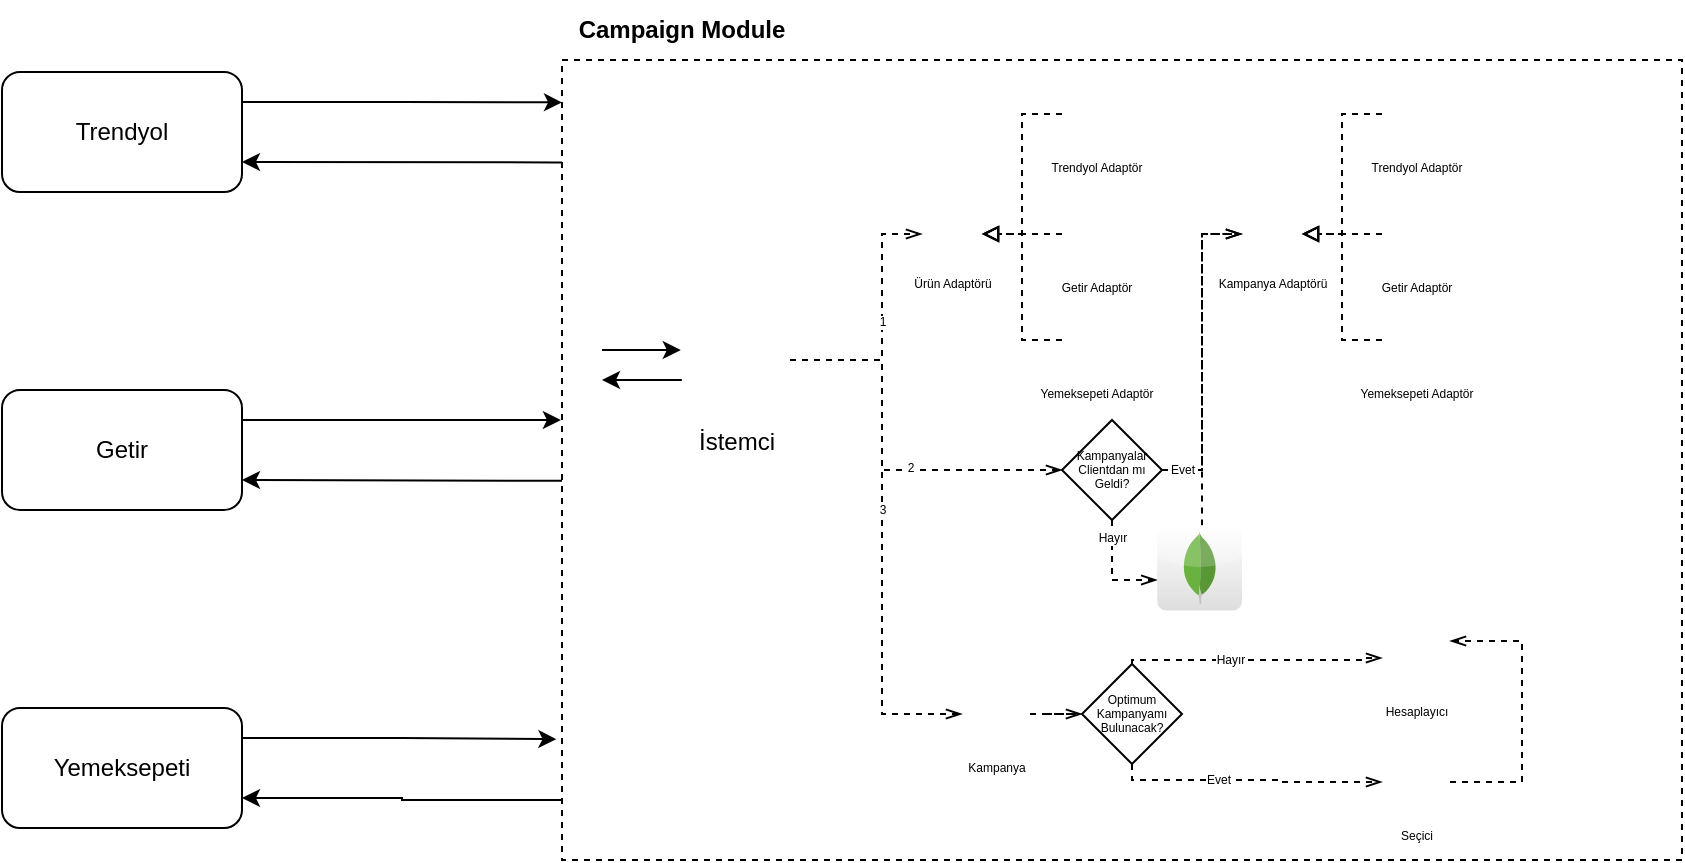 <mxfile version="20.0.1" type="device"><diagram id="WdmaoUK-WuJs6z9BiSdF" name="Page-1"><mxGraphModel dx="813" dy="458" grid="1" gridSize="10" guides="1" tooltips="1" connect="1" arrows="1" fold="1" page="1" pageScale="1" pageWidth="827" pageHeight="1169" math="0" shadow="0"><root><mxCell id="0"/><mxCell id="1" parent="0"/><mxCell id="cWXtD3_8rzI55nrgn0TO-7" style="edgeStyle=orthogonalEdgeStyle;rounded=0;orthogonalLoop=1;jettySize=auto;html=1;exitX=1;exitY=0.25;exitDx=0;exitDy=0;entryX=0;entryY=0.053;entryDx=0;entryDy=0;entryPerimeter=0;" edge="1" parent="1" source="cWXtD3_8rzI55nrgn0TO-1" target="cWXtD3_8rzI55nrgn0TO-4"><mxGeometry relative="1" as="geometry"/></mxCell><mxCell id="cWXtD3_8rzI55nrgn0TO-1" value="Trendyol" style="rounded=1;whiteSpace=wrap;html=1;" vertex="1" parent="1"><mxGeometry x="160" y="166" width="120" height="60" as="geometry"/></mxCell><mxCell id="cWXtD3_8rzI55nrgn0TO-2" value="Getir" style="rounded=1;whiteSpace=wrap;html=1;" vertex="1" parent="1"><mxGeometry x="160" y="325" width="120" height="60" as="geometry"/></mxCell><mxCell id="cWXtD3_8rzI55nrgn0TO-3" value="Yemeksepeti" style="rounded=1;whiteSpace=wrap;html=1;" vertex="1" parent="1"><mxGeometry x="160" y="484" width="120" height="60" as="geometry"/></mxCell><mxCell id="cWXtD3_8rzI55nrgn0TO-4" value="" style="rounded=0;whiteSpace=wrap;html=1;fillColor=none;dashed=1;" vertex="1" parent="1"><mxGeometry x="440" y="160" width="560" height="400" as="geometry"/></mxCell><mxCell id="cWXtD3_8rzI55nrgn0TO-5" value="Campaign Module" style="text;html=1;strokeColor=none;fillColor=none;align=center;verticalAlign=middle;whiteSpace=wrap;rounded=0;dashed=1;fontStyle=1" vertex="1" parent="1"><mxGeometry x="440" y="130" width="120" height="30" as="geometry"/></mxCell><mxCell id="cWXtD3_8rzI55nrgn0TO-8" style="edgeStyle=orthogonalEdgeStyle;rounded=0;orthogonalLoop=1;jettySize=auto;html=1;exitX=0;exitY=0.128;exitDx=0;exitDy=0;entryX=1;entryY=0.75;entryDx=0;entryDy=0;exitPerimeter=0;" edge="1" parent="1" source="cWXtD3_8rzI55nrgn0TO-4" target="cWXtD3_8rzI55nrgn0TO-1"><mxGeometry relative="1" as="geometry"><mxPoint x="290" y="185" as="sourcePoint"/><mxPoint x="450" y="185.9" as="targetPoint"/><Array as="points"><mxPoint x="437" y="211"/></Array></mxGeometry></mxCell><mxCell id="cWXtD3_8rzI55nrgn0TO-9" style="edgeStyle=orthogonalEdgeStyle;rounded=0;orthogonalLoop=1;jettySize=auto;html=1;exitX=1;exitY=0.25;exitDx=0;exitDy=0;entryX=-0.001;entryY=0.45;entryDx=0;entryDy=0;entryPerimeter=0;" edge="1" parent="1" source="cWXtD3_8rzI55nrgn0TO-2" target="cWXtD3_8rzI55nrgn0TO-4"><mxGeometry relative="1" as="geometry"><mxPoint x="290" y="185" as="sourcePoint"/><mxPoint x="450" y="185.9" as="targetPoint"/></mxGeometry></mxCell><mxCell id="cWXtD3_8rzI55nrgn0TO-10" style="edgeStyle=orthogonalEdgeStyle;rounded=0;orthogonalLoop=1;jettySize=auto;html=1;exitX=0;exitY=0.526;exitDx=0;exitDy=0;entryX=1;entryY=0.75;entryDx=0;entryDy=0;exitPerimeter=0;" edge="1" parent="1" source="cWXtD3_8rzI55nrgn0TO-4" target="cWXtD3_8rzI55nrgn0TO-2"><mxGeometry relative="1" as="geometry"><mxPoint x="447.2" y="215" as="sourcePoint"/><mxPoint x="290" y="215" as="targetPoint"/><Array as="points"><mxPoint x="438" y="370"/></Array></mxGeometry></mxCell><mxCell id="cWXtD3_8rzI55nrgn0TO-11" style="edgeStyle=orthogonalEdgeStyle;rounded=0;orthogonalLoop=1;jettySize=auto;html=1;exitX=1;exitY=0.25;exitDx=0;exitDy=0;entryX=-0.005;entryY=0.849;entryDx=0;entryDy=0;entryPerimeter=0;" edge="1" parent="1" source="cWXtD3_8rzI55nrgn0TO-3" target="cWXtD3_8rzI55nrgn0TO-4"><mxGeometry relative="1" as="geometry"><mxPoint x="300" y="195" as="sourcePoint"/><mxPoint x="460" y="195.9" as="targetPoint"/></mxGeometry></mxCell><mxCell id="cWXtD3_8rzI55nrgn0TO-12" style="edgeStyle=orthogonalEdgeStyle;rounded=0;orthogonalLoop=1;jettySize=auto;html=1;exitX=0;exitY=0.925;exitDx=0;exitDy=0;entryX=1;entryY=0.75;entryDx=0;entryDy=0;exitPerimeter=0;" edge="1" parent="1" source="cWXtD3_8rzI55nrgn0TO-4" target="cWXtD3_8rzI55nrgn0TO-3"><mxGeometry relative="1" as="geometry"><mxPoint x="457.2" y="225" as="sourcePoint"/><mxPoint x="300" y="225" as="targetPoint"/><Array as="points"><mxPoint x="360" y="530"/><mxPoint x="360" y="529"/></Array></mxGeometry></mxCell><mxCell id="cWXtD3_8rzI55nrgn0TO-14" style="edgeStyle=orthogonalEdgeStyle;rounded=0;orthogonalLoop=1;jettySize=auto;html=1;entryX=-0.014;entryY=0.456;entryDx=0;entryDy=0;entryPerimeter=0;" edge="1" parent="1"><mxGeometry relative="1" as="geometry"><mxPoint x="460" y="305" as="sourcePoint"/><mxPoint x="499.404" y="304.624" as="targetPoint"/></mxGeometry></mxCell><mxCell id="cWXtD3_8rzI55nrgn0TO-15" style="edgeStyle=orthogonalEdgeStyle;rounded=0;orthogonalLoop=1;jettySize=auto;html=1;exitX=-0.002;exitY=0.74;exitDx=0;exitDy=0;exitPerimeter=0;" edge="1" parent="1"><mxGeometry relative="1" as="geometry"><mxPoint x="499.915" y="319.96" as="sourcePoint"/><mxPoint x="460" y="320" as="targetPoint"/></mxGeometry></mxCell><mxCell id="cWXtD3_8rzI55nrgn0TO-29" style="edgeStyle=orthogonalEdgeStyle;rounded=0;orthogonalLoop=1;jettySize=auto;html=1;entryX=0;entryY=0.5;entryDx=0;entryDy=0;fontSize=6;endArrow=openThin;endFill=0;startArrow=none;startFill=0;dashed=1;" edge="1" parent="1" source="cWXtD3_8rzI55nrgn0TO-17" target="cWXtD3_8rzI55nrgn0TO-18"><mxGeometry relative="1" as="geometry"><Array as="points"><mxPoint x="600" y="310"/><mxPoint x="600" y="247"/></Array></mxGeometry></mxCell><mxCell id="cWXtD3_8rzI55nrgn0TO-31" value="1" style="edgeLabel;html=1;align=center;verticalAlign=middle;resizable=0;points=[];fontSize=6;" vertex="1" connectable="0" parent="cWXtD3_8rzI55nrgn0TO-29"><mxGeometry x="-0.649" relative="1" as="geometry"><mxPoint x="23" y="-19" as="offset"/></mxGeometry></mxCell><mxCell id="cWXtD3_8rzI55nrgn0TO-39" style="edgeStyle=orthogonalEdgeStyle;rounded=0;orthogonalLoop=1;jettySize=auto;html=1;entryX=0;entryY=0.5;entryDx=0;entryDy=0;dashed=1;fontSize=6;startArrow=none;startFill=0;endArrow=openThin;endFill=0;" edge="1" parent="1" source="cWXtD3_8rzI55nrgn0TO-17" target="cWXtD3_8rzI55nrgn0TO-51"><mxGeometry relative="1" as="geometry"><Array as="points"><mxPoint x="600" y="310"/><mxPoint x="600" y="365"/></Array></mxGeometry></mxCell><mxCell id="cWXtD3_8rzI55nrgn0TO-40" value="2" style="edgeLabel;html=1;align=center;verticalAlign=middle;resizable=0;points=[];fontSize=6;" vertex="1" connectable="0" parent="cWXtD3_8rzI55nrgn0TO-39"><mxGeometry x="-0.631" relative="1" as="geometry"><mxPoint x="25" y="54" as="offset"/></mxGeometry></mxCell><mxCell id="cWXtD3_8rzI55nrgn0TO-60" style="edgeStyle=orthogonalEdgeStyle;rounded=0;orthogonalLoop=1;jettySize=auto;html=1;entryX=0;entryY=0.5;entryDx=0;entryDy=0;dashed=1;fontSize=6;startArrow=none;startFill=0;endArrow=openThin;endFill=0;" edge="1" parent="1" source="cWXtD3_8rzI55nrgn0TO-17" target="cWXtD3_8rzI55nrgn0TO-59"><mxGeometry relative="1" as="geometry"><Array as="points"><mxPoint x="600" y="310"/><mxPoint x="600" y="487"/></Array></mxGeometry></mxCell><mxCell id="cWXtD3_8rzI55nrgn0TO-61" value="3" style="edgeLabel;html=1;align=center;verticalAlign=middle;resizable=0;points=[];fontSize=6;" vertex="1" connectable="0" parent="cWXtD3_8rzI55nrgn0TO-60"><mxGeometry x="-0.085" relative="1" as="geometry"><mxPoint as="offset"/></mxGeometry></mxCell><mxCell id="cWXtD3_8rzI55nrgn0TO-17" value="İstemci" style="shape=image;html=1;verticalAlign=top;verticalLabelPosition=bottom;labelBackgroundColor=#ffffff;imageAspect=0;aspect=fixed;image=https://cdn0.iconfinder.com/data/icons/long-shadow-web-icons/512/python-128.png;dashed=1;fillColor=none;" vertex="1" parent="1"><mxGeometry x="500" y="283" width="54" height="54" as="geometry"/></mxCell><mxCell id="cWXtD3_8rzI55nrgn0TO-18" value="Ürün Adaptörü" style="shape=image;html=1;verticalAlign=top;verticalLabelPosition=bottom;labelBackgroundColor=#ffffff;imageAspect=0;aspect=fixed;image=https://cdn0.iconfinder.com/data/icons/long-shadow-web-icons/512/python-128.png;dashed=1;fillColor=none;fontSize=6;" vertex="1" parent="1"><mxGeometry x="620" y="232" width="30" height="30" as="geometry"/></mxCell><mxCell id="cWXtD3_8rzI55nrgn0TO-25" style="edgeStyle=orthogonalEdgeStyle;rounded=0;orthogonalLoop=1;jettySize=auto;html=1;entryX=1;entryY=0.5;entryDx=0;entryDy=0;fontSize=6;dashed=1;endArrow=block;endFill=0;" edge="1" parent="1" source="cWXtD3_8rzI55nrgn0TO-19" target="cWXtD3_8rzI55nrgn0TO-18"><mxGeometry relative="1" as="geometry"/></mxCell><mxCell id="cWXtD3_8rzI55nrgn0TO-19" value="Trendyol Adaptör" style="shape=image;html=1;verticalAlign=top;verticalLabelPosition=bottom;labelBackgroundColor=#ffffff;imageAspect=0;aspect=fixed;image=https://cdn0.iconfinder.com/data/icons/long-shadow-web-icons/512/python-128.png;dashed=1;fillColor=none;fontSize=6;" vertex="1" parent="1"><mxGeometry x="690" y="170" width="34" height="34" as="geometry"/></mxCell><mxCell id="cWXtD3_8rzI55nrgn0TO-26" style="edgeStyle=orthogonalEdgeStyle;rounded=0;orthogonalLoop=1;jettySize=auto;html=1;entryX=1;entryY=0.5;entryDx=0;entryDy=0;dashed=1;fontSize=6;endArrow=block;endFill=0;" edge="1" parent="1" source="cWXtD3_8rzI55nrgn0TO-20" target="cWXtD3_8rzI55nrgn0TO-18"><mxGeometry relative="1" as="geometry"/></mxCell><mxCell id="cWXtD3_8rzI55nrgn0TO-20" value="Getir Adaptör" style="shape=image;html=1;verticalAlign=top;verticalLabelPosition=bottom;labelBackgroundColor=#ffffff;imageAspect=0;aspect=fixed;image=https://cdn0.iconfinder.com/data/icons/long-shadow-web-icons/512/python-128.png;dashed=1;fillColor=none;fontSize=6;" vertex="1" parent="1"><mxGeometry x="690" y="230" width="34" height="34" as="geometry"/></mxCell><mxCell id="cWXtD3_8rzI55nrgn0TO-28" style="edgeStyle=orthogonalEdgeStyle;rounded=0;orthogonalLoop=1;jettySize=auto;html=1;entryX=1;entryY=0.5;entryDx=0;entryDy=0;dashed=1;fontSize=6;endArrow=block;endFill=0;" edge="1" parent="1" source="cWXtD3_8rzI55nrgn0TO-21" target="cWXtD3_8rzI55nrgn0TO-18"><mxGeometry relative="1" as="geometry"/></mxCell><mxCell id="cWXtD3_8rzI55nrgn0TO-21" value="Yemeksepeti Adaptör" style="shape=image;html=1;verticalAlign=top;verticalLabelPosition=bottom;labelBackgroundColor=#ffffff;imageAspect=0;aspect=fixed;image=https://cdn0.iconfinder.com/data/icons/long-shadow-web-icons/512/python-128.png;dashed=1;fillColor=none;fontSize=6;" vertex="1" parent="1"><mxGeometry x="690" y="283" width="34" height="34" as="geometry"/></mxCell><mxCell id="cWXtD3_8rzI55nrgn0TO-32" value="Kampanya Adaptörü" style="shape=image;html=1;verticalAlign=top;verticalLabelPosition=bottom;labelBackgroundColor=#ffffff;imageAspect=0;aspect=fixed;image=https://cdn0.iconfinder.com/data/icons/long-shadow-web-icons/512/python-128.png;dashed=1;fillColor=none;fontSize=6;" vertex="1" parent="1"><mxGeometry x="780" y="232" width="30" height="30" as="geometry"/></mxCell><mxCell id="cWXtD3_8rzI55nrgn0TO-33" style="edgeStyle=orthogonalEdgeStyle;rounded=0;orthogonalLoop=1;jettySize=auto;html=1;entryX=1;entryY=0.5;entryDx=0;entryDy=0;fontSize=6;dashed=1;endArrow=block;endFill=0;" edge="1" parent="1" source="cWXtD3_8rzI55nrgn0TO-34" target="cWXtD3_8rzI55nrgn0TO-32"><mxGeometry relative="1" as="geometry"/></mxCell><mxCell id="cWXtD3_8rzI55nrgn0TO-34" value="Trendyol Adaptör" style="shape=image;html=1;verticalAlign=top;verticalLabelPosition=bottom;labelBackgroundColor=#ffffff;imageAspect=0;aspect=fixed;image=https://cdn0.iconfinder.com/data/icons/long-shadow-web-icons/512/python-128.png;dashed=1;fillColor=none;fontSize=6;" vertex="1" parent="1"><mxGeometry x="850" y="170" width="34" height="34" as="geometry"/></mxCell><mxCell id="cWXtD3_8rzI55nrgn0TO-35" style="edgeStyle=orthogonalEdgeStyle;rounded=0;orthogonalLoop=1;jettySize=auto;html=1;entryX=1;entryY=0.5;entryDx=0;entryDy=0;dashed=1;fontSize=6;endArrow=block;endFill=0;" edge="1" parent="1" source="cWXtD3_8rzI55nrgn0TO-36" target="cWXtD3_8rzI55nrgn0TO-32"><mxGeometry relative="1" as="geometry"/></mxCell><mxCell id="cWXtD3_8rzI55nrgn0TO-36" value="Getir Adaptör" style="shape=image;html=1;verticalAlign=top;verticalLabelPosition=bottom;labelBackgroundColor=#ffffff;imageAspect=0;aspect=fixed;image=https://cdn0.iconfinder.com/data/icons/long-shadow-web-icons/512/python-128.png;dashed=1;fillColor=none;fontSize=6;" vertex="1" parent="1"><mxGeometry x="850" y="230" width="34" height="34" as="geometry"/></mxCell><mxCell id="cWXtD3_8rzI55nrgn0TO-37" style="edgeStyle=orthogonalEdgeStyle;rounded=0;orthogonalLoop=1;jettySize=auto;html=1;entryX=1;entryY=0.5;entryDx=0;entryDy=0;dashed=1;fontSize=6;endArrow=block;endFill=0;" edge="1" parent="1" source="cWXtD3_8rzI55nrgn0TO-38" target="cWXtD3_8rzI55nrgn0TO-32"><mxGeometry relative="1" as="geometry"/></mxCell><mxCell id="cWXtD3_8rzI55nrgn0TO-38" value="Yemeksepeti Adaptör" style="shape=image;html=1;verticalAlign=top;verticalLabelPosition=bottom;labelBackgroundColor=#ffffff;imageAspect=0;aspect=fixed;image=https://cdn0.iconfinder.com/data/icons/long-shadow-web-icons/512/python-128.png;dashed=1;fillColor=none;fontSize=6;" vertex="1" parent="1"><mxGeometry x="850" y="283" width="34" height="34" as="geometry"/></mxCell><mxCell id="cWXtD3_8rzI55nrgn0TO-52" style="edgeStyle=orthogonalEdgeStyle;rounded=0;orthogonalLoop=1;jettySize=auto;html=1;entryX=0;entryY=0.5;entryDx=0;entryDy=0;dashed=1;fontSize=6;startArrow=none;startFill=0;endArrow=openThin;endFill=0;" edge="1" parent="1" source="cWXtD3_8rzI55nrgn0TO-51" target="cWXtD3_8rzI55nrgn0TO-32"><mxGeometry relative="1" as="geometry"><Array as="points"><mxPoint x="760" y="365"/><mxPoint x="760" y="247"/></Array></mxGeometry></mxCell><mxCell id="cWXtD3_8rzI55nrgn0TO-53" value="Evet" style="edgeLabel;html=1;align=center;verticalAlign=middle;resizable=0;points=[];fontSize=6;" vertex="1" connectable="0" parent="cWXtD3_8rzI55nrgn0TO-52"><mxGeometry x="-0.586" relative="1" as="geometry"><mxPoint x="-10" y="12" as="offset"/></mxGeometry></mxCell><mxCell id="cWXtD3_8rzI55nrgn0TO-56" style="edgeStyle=orthogonalEdgeStyle;rounded=0;orthogonalLoop=1;jettySize=auto;html=1;dashed=1;fontSize=6;startArrow=none;startFill=0;endArrow=openThin;endFill=0;" edge="1" parent="1" source="cWXtD3_8rzI55nrgn0TO-51" target="cWXtD3_8rzI55nrgn0TO-55"><mxGeometry relative="1" as="geometry"><Array as="points"><mxPoint x="715" y="420"/></Array></mxGeometry></mxCell><mxCell id="cWXtD3_8rzI55nrgn0TO-57" value="Hayır" style="edgeLabel;html=1;align=center;verticalAlign=middle;resizable=0;points=[];fontSize=6;" vertex="1" connectable="0" parent="cWXtD3_8rzI55nrgn0TO-56"><mxGeometry x="-0.652" y="1" relative="1" as="geometry"><mxPoint x="-1" as="offset"/></mxGeometry></mxCell><mxCell id="cWXtD3_8rzI55nrgn0TO-51" value="Kampanyalar Clientdan mı Geldi?" style="rhombus;whiteSpace=wrap;html=1;fontSize=6;" vertex="1" parent="1"><mxGeometry x="690" y="340" width="50" height="50" as="geometry"/></mxCell><mxCell id="cWXtD3_8rzI55nrgn0TO-58" style="edgeStyle=orthogonalEdgeStyle;rounded=0;orthogonalLoop=1;jettySize=auto;html=1;entryX=0;entryY=0.5;entryDx=0;entryDy=0;dashed=1;fontSize=6;startArrow=none;startFill=0;endArrow=openThin;endFill=0;" edge="1" parent="1" source="cWXtD3_8rzI55nrgn0TO-55" target="cWXtD3_8rzI55nrgn0TO-32"><mxGeometry relative="1" as="geometry"><Array as="points"><mxPoint x="760" y="247"/></Array></mxGeometry></mxCell><mxCell id="cWXtD3_8rzI55nrgn0TO-55" value="" style="dashed=0;outlineConnect=0;html=1;align=center;labelPosition=center;verticalLabelPosition=bottom;verticalAlign=top;shape=mxgraph.webicons.mongodb;gradientColor=#DFDEDE;fontSize=6;" vertex="1" parent="1"><mxGeometry x="737.6" y="392.8" width="42.4" height="42.4" as="geometry"/></mxCell><mxCell id="cWXtD3_8rzI55nrgn0TO-69" style="edgeStyle=orthogonalEdgeStyle;rounded=0;orthogonalLoop=1;jettySize=auto;html=1;entryX=0;entryY=0.5;entryDx=0;entryDy=0;dashed=1;fontSize=6;startArrow=none;startFill=0;endArrow=openThin;endFill=0;" edge="1" parent="1" source="cWXtD3_8rzI55nrgn0TO-59" target="cWXtD3_8rzI55nrgn0TO-68"><mxGeometry relative="1" as="geometry"/></mxCell><mxCell id="cWXtD3_8rzI55nrgn0TO-59" value="Kampanya" style="shape=image;html=1;verticalAlign=top;verticalLabelPosition=bottom;labelBackgroundColor=#ffffff;imageAspect=0;aspect=fixed;image=https://cdn0.iconfinder.com/data/icons/long-shadow-web-icons/512/python-128.png;dashed=1;fillColor=none;fontSize=6;" vertex="1" parent="1"><mxGeometry x="640" y="470" width="34" height="34" as="geometry"/></mxCell><mxCell id="cWXtD3_8rzI55nrgn0TO-62" value="Hesaplayıcı" style="shape=image;html=1;verticalAlign=top;verticalLabelPosition=bottom;labelBackgroundColor=#ffffff;imageAspect=0;aspect=fixed;image=https://cdn0.iconfinder.com/data/icons/long-shadow-web-icons/512/python-128.png;dashed=1;fillColor=none;fontSize=6;" vertex="1" parent="1"><mxGeometry x="850" y="442" width="34" height="34" as="geometry"/></mxCell><mxCell id="cWXtD3_8rzI55nrgn0TO-75" style="edgeStyle=orthogonalEdgeStyle;rounded=0;orthogonalLoop=1;jettySize=auto;html=1;entryX=1;entryY=0.25;entryDx=0;entryDy=0;dashed=1;fontSize=6;startArrow=none;startFill=0;endArrow=openThin;endFill=0;" edge="1" parent="1" source="cWXtD3_8rzI55nrgn0TO-63" target="cWXtD3_8rzI55nrgn0TO-62"><mxGeometry relative="1" as="geometry"><Array as="points"><mxPoint x="920" y="521"/><mxPoint x="920" y="450"/></Array></mxGeometry></mxCell><mxCell id="cWXtD3_8rzI55nrgn0TO-63" value="Seçici" style="shape=image;html=1;verticalAlign=top;verticalLabelPosition=bottom;labelBackgroundColor=#ffffff;imageAspect=0;aspect=fixed;image=https://cdn0.iconfinder.com/data/icons/long-shadow-web-icons/512/python-128.png;dashed=1;fillColor=none;fontSize=6;" vertex="1" parent="1"><mxGeometry x="850" y="504" width="34" height="34" as="geometry"/></mxCell><mxCell id="cWXtD3_8rzI55nrgn0TO-70" style="edgeStyle=orthogonalEdgeStyle;rounded=0;orthogonalLoop=1;jettySize=auto;html=1;entryX=0;entryY=0.5;entryDx=0;entryDy=0;dashed=1;fontSize=6;startArrow=none;startFill=0;endArrow=openThin;endFill=0;" edge="1" parent="1" source="cWXtD3_8rzI55nrgn0TO-68" target="cWXtD3_8rzI55nrgn0TO-62"><mxGeometry relative="1" as="geometry"><Array as="points"><mxPoint x="725" y="460"/><mxPoint x="840" y="460"/></Array></mxGeometry></mxCell><mxCell id="cWXtD3_8rzI55nrgn0TO-73" value="Hayır" style="edgeLabel;html=1;align=center;verticalAlign=middle;resizable=0;points=[];fontSize=6;" vertex="1" connectable="0" parent="cWXtD3_8rzI55nrgn0TO-70"><mxGeometry x="-0.211" relative="1" as="geometry"><mxPoint as="offset"/></mxGeometry></mxCell><mxCell id="cWXtD3_8rzI55nrgn0TO-72" style="edgeStyle=orthogonalEdgeStyle;rounded=0;orthogonalLoop=1;jettySize=auto;html=1;entryX=0;entryY=0.5;entryDx=0;entryDy=0;dashed=1;fontSize=6;startArrow=none;startFill=0;endArrow=openThin;endFill=0;" edge="1" parent="1" source="cWXtD3_8rzI55nrgn0TO-68" target="cWXtD3_8rzI55nrgn0TO-63"><mxGeometry relative="1" as="geometry"><Array as="points"><mxPoint x="725" y="520"/><mxPoint x="800" y="520"/><mxPoint x="800" y="521"/></Array></mxGeometry></mxCell><mxCell id="cWXtD3_8rzI55nrgn0TO-74" value="Evet" style="edgeLabel;html=1;align=center;verticalAlign=middle;resizable=0;points=[];fontSize=6;" vertex="1" connectable="0" parent="cWXtD3_8rzI55nrgn0TO-72"><mxGeometry x="-0.246" relative="1" as="geometry"><mxPoint as="offset"/></mxGeometry></mxCell><mxCell id="cWXtD3_8rzI55nrgn0TO-68" value="Optimum Kampanyamı Bulunacak?" style="rhombus;whiteSpace=wrap;html=1;fontSize=6;" vertex="1" parent="1"><mxGeometry x="700" y="462" width="50" height="50" as="geometry"/></mxCell></root></mxGraphModel></diagram></mxfile>